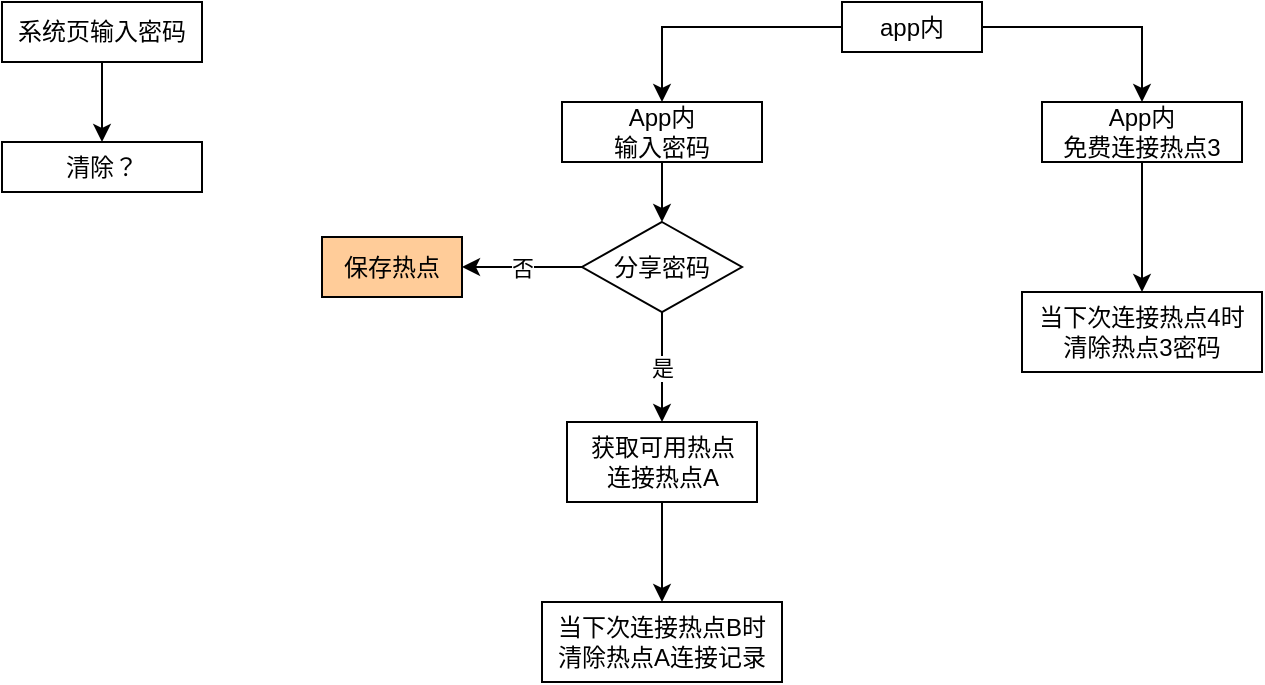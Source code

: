 <mxfile version="16.5.6" type="github"><diagram id="Vn7w_qZSe05x15afY86e" name="Page-1"><mxGraphModel dx="946" dy="532" grid="1" gridSize="10" guides="1" tooltips="1" connect="1" arrows="1" fold="1" page="1" pageScale="1" pageWidth="827" pageHeight="1169" math="0" shadow="0"><root><mxCell id="0"/><mxCell id="1" parent="0"/><mxCell id="Iyj3F7EDVbYaH3gZS0c1-9" value="" style="edgeStyle=orthogonalEdgeStyle;rounded=0;orthogonalLoop=1;jettySize=auto;html=1;" edge="1" parent="1" source="51ydpnBrqksgiWhfeZqt-1" target="Iyj3F7EDVbYaH3gZS0c1-8"><mxGeometry relative="1" as="geometry"/></mxCell><mxCell id="51ydpnBrqksgiWhfeZqt-1" value="系统页输入密码" style="rounded=0;whiteSpace=wrap;html=1;" parent="1" vertex="1"><mxGeometry x="160" y="10" width="100" height="30" as="geometry"/></mxCell><mxCell id="Iyj3F7EDVbYaH3gZS0c1-3" value="" style="edgeStyle=orthogonalEdgeStyle;rounded=0;orthogonalLoop=1;jettySize=auto;html=1;" edge="1" parent="1" source="Iyj3F7EDVbYaH3gZS0c1-1" target="Iyj3F7EDVbYaH3gZS0c1-2"><mxGeometry relative="1" as="geometry"/></mxCell><mxCell id="Iyj3F7EDVbYaH3gZS0c1-1" value="App内&lt;br&gt;输入密码" style="rounded=0;whiteSpace=wrap;html=1;" vertex="1" parent="1"><mxGeometry x="440" y="60" width="100" height="30" as="geometry"/></mxCell><mxCell id="Iyj3F7EDVbYaH3gZS0c1-5" value="是" style="edgeStyle=orthogonalEdgeStyle;rounded=0;orthogonalLoop=1;jettySize=auto;html=1;" edge="1" parent="1" source="Iyj3F7EDVbYaH3gZS0c1-2" target="Iyj3F7EDVbYaH3gZS0c1-4"><mxGeometry relative="1" as="geometry"/></mxCell><mxCell id="Iyj3F7EDVbYaH3gZS0c1-7" value="否" style="edgeStyle=orthogonalEdgeStyle;rounded=0;orthogonalLoop=1;jettySize=auto;html=1;" edge="1" parent="1" source="Iyj3F7EDVbYaH3gZS0c1-2" target="Iyj3F7EDVbYaH3gZS0c1-6"><mxGeometry relative="1" as="geometry"/></mxCell><mxCell id="Iyj3F7EDVbYaH3gZS0c1-2" value="分享密码" style="rhombus;whiteSpace=wrap;html=1;rounded=0;" vertex="1" parent="1"><mxGeometry x="450" y="120" width="80" height="45" as="geometry"/></mxCell><mxCell id="Iyj3F7EDVbYaH3gZS0c1-11" value="" style="edgeStyle=orthogonalEdgeStyle;rounded=0;orthogonalLoop=1;jettySize=auto;html=1;" edge="1" parent="1" source="Iyj3F7EDVbYaH3gZS0c1-4" target="Iyj3F7EDVbYaH3gZS0c1-10"><mxGeometry relative="1" as="geometry"/></mxCell><mxCell id="Iyj3F7EDVbYaH3gZS0c1-4" value="获取可用热点&lt;br&gt;连接热点A" style="whiteSpace=wrap;html=1;rounded=0;" vertex="1" parent="1"><mxGeometry x="442.5" y="220" width="95" height="40" as="geometry"/></mxCell><mxCell id="Iyj3F7EDVbYaH3gZS0c1-6" value="保存热点" style="whiteSpace=wrap;html=1;rounded=0;fillColor=#FFCC99;" vertex="1" parent="1"><mxGeometry x="320" y="127.5" width="70" height="30" as="geometry"/></mxCell><mxCell id="Iyj3F7EDVbYaH3gZS0c1-8" value="清除？" style="whiteSpace=wrap;html=1;rounded=0;" vertex="1" parent="1"><mxGeometry x="160" y="80" width="100" height="25" as="geometry"/></mxCell><mxCell id="Iyj3F7EDVbYaH3gZS0c1-10" value="当下次连接热点B时&lt;br&gt;清除热点A连接记录" style="whiteSpace=wrap;html=1;rounded=0;" vertex="1" parent="1"><mxGeometry x="430" y="310" width="120" height="40" as="geometry"/></mxCell><mxCell id="Iyj3F7EDVbYaH3gZS0c1-21" value="" style="edgeStyle=orthogonalEdgeStyle;rounded=0;orthogonalLoop=1;jettySize=auto;html=1;" edge="1" parent="1" source="Iyj3F7EDVbYaH3gZS0c1-12" target="Iyj3F7EDVbYaH3gZS0c1-19"><mxGeometry relative="1" as="geometry"/></mxCell><mxCell id="Iyj3F7EDVbYaH3gZS0c1-12" value="App内&lt;br&gt;免费连接热点3" style="rounded=0;whiteSpace=wrap;html=1;" vertex="1" parent="1"><mxGeometry x="680" y="60" width="100" height="30" as="geometry"/></mxCell><mxCell id="Iyj3F7EDVbYaH3gZS0c1-15" value="" style="edgeStyle=orthogonalEdgeStyle;rounded=0;orthogonalLoop=1;jettySize=auto;html=1;" edge="1" parent="1" source="Iyj3F7EDVbYaH3gZS0c1-13" target="Iyj3F7EDVbYaH3gZS0c1-12"><mxGeometry relative="1" as="geometry"/></mxCell><mxCell id="Iyj3F7EDVbYaH3gZS0c1-16" value="" style="edgeStyle=orthogonalEdgeStyle;rounded=0;orthogonalLoop=1;jettySize=auto;html=1;" edge="1" parent="1" source="Iyj3F7EDVbYaH3gZS0c1-13" target="Iyj3F7EDVbYaH3gZS0c1-1"><mxGeometry relative="1" as="geometry"/></mxCell><mxCell id="Iyj3F7EDVbYaH3gZS0c1-13" value="app内" style="whiteSpace=wrap;html=1;rounded=0;" vertex="1" parent="1"><mxGeometry x="580" y="10" width="70" height="25" as="geometry"/></mxCell><mxCell id="Iyj3F7EDVbYaH3gZS0c1-19" value="当下次连接热点4时&lt;br&gt;清除热点3密码" style="whiteSpace=wrap;html=1;rounded=0;" vertex="1" parent="1"><mxGeometry x="670" y="155" width="120" height="40" as="geometry"/></mxCell></root></mxGraphModel></diagram></mxfile>